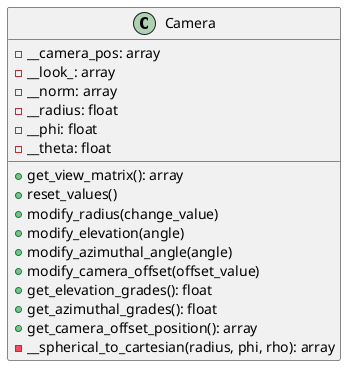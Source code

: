 @startuml

class Camera{
        - __camera_pos: array
        - __look_: array
        - __norm: array
        - __radius: float
        - __phi: float
        - __theta: float

        + get_view_matrix(): array
        + reset_values()
        + modify_radius(change_value)
        + modify_elevation(angle)
        + modify_azimuthal_angle(angle)
        + modify_camera_offset(offset_value)
        + get_elevation_grades(): float
        + get_azimuthal_grades(): float
        + get_camera_offset_position(): array
        - __spherical_to_cartesian(radius, phi, rho): array
}

@enduml